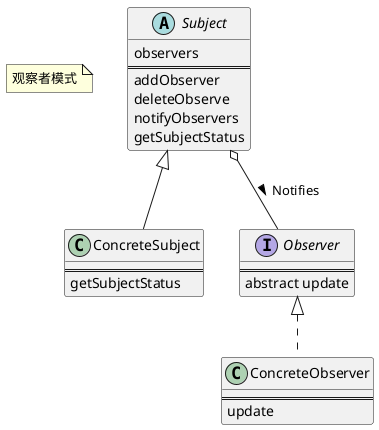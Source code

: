@startuml

note "观察者模式" as N1

Subject <|-- ConcreteSubject
Subject o-- Observer : Notifies >
Observer <|.. ConcreteObserver

abstract class Subject {
    observers
    ==
    addObserver
    deleteObserve
    notifyObservers
    getSubjectStatus
}

class ConcreteSubject {
    ==
    getSubjectStatus
}

interface Observer {
    ==
    abstract update
}

class ConcreteObserver {
    ==
    update
}


@enduml
